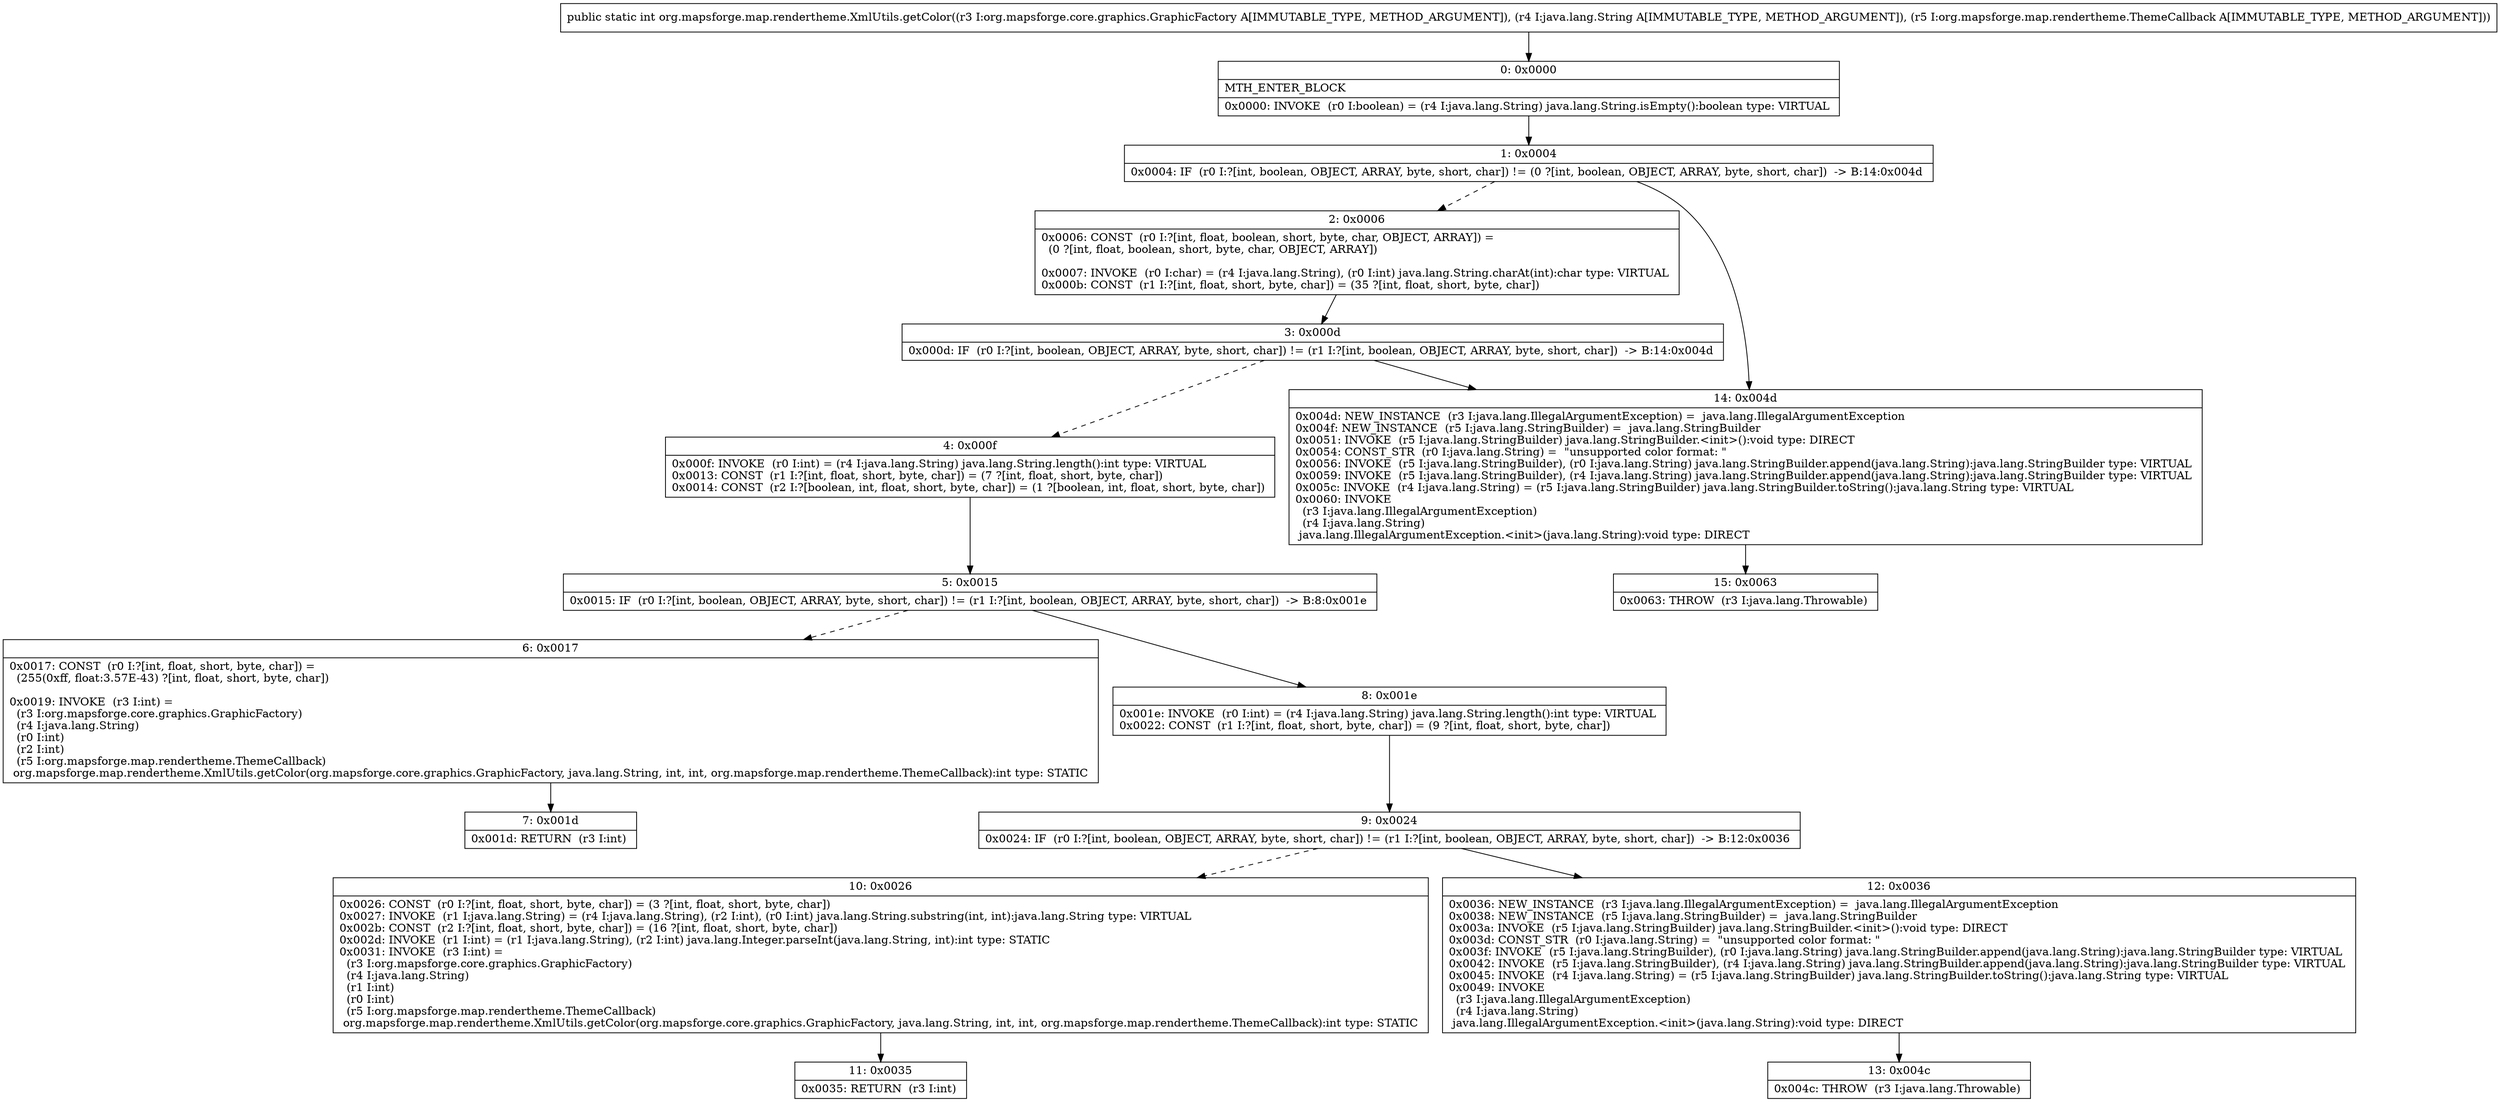 digraph "CFG fororg.mapsforge.map.rendertheme.XmlUtils.getColor(Lorg\/mapsforge\/core\/graphics\/GraphicFactory;Ljava\/lang\/String;Lorg\/mapsforge\/map\/rendertheme\/ThemeCallback;)I" {
Node_0 [shape=record,label="{0\:\ 0x0000|MTH_ENTER_BLOCK\l|0x0000: INVOKE  (r0 I:boolean) = (r4 I:java.lang.String) java.lang.String.isEmpty():boolean type: VIRTUAL \l}"];
Node_1 [shape=record,label="{1\:\ 0x0004|0x0004: IF  (r0 I:?[int, boolean, OBJECT, ARRAY, byte, short, char]) != (0 ?[int, boolean, OBJECT, ARRAY, byte, short, char])  \-\> B:14:0x004d \l}"];
Node_2 [shape=record,label="{2\:\ 0x0006|0x0006: CONST  (r0 I:?[int, float, boolean, short, byte, char, OBJECT, ARRAY]) = \l  (0 ?[int, float, boolean, short, byte, char, OBJECT, ARRAY])\l \l0x0007: INVOKE  (r0 I:char) = (r4 I:java.lang.String), (r0 I:int) java.lang.String.charAt(int):char type: VIRTUAL \l0x000b: CONST  (r1 I:?[int, float, short, byte, char]) = (35 ?[int, float, short, byte, char]) \l}"];
Node_3 [shape=record,label="{3\:\ 0x000d|0x000d: IF  (r0 I:?[int, boolean, OBJECT, ARRAY, byte, short, char]) != (r1 I:?[int, boolean, OBJECT, ARRAY, byte, short, char])  \-\> B:14:0x004d \l}"];
Node_4 [shape=record,label="{4\:\ 0x000f|0x000f: INVOKE  (r0 I:int) = (r4 I:java.lang.String) java.lang.String.length():int type: VIRTUAL \l0x0013: CONST  (r1 I:?[int, float, short, byte, char]) = (7 ?[int, float, short, byte, char]) \l0x0014: CONST  (r2 I:?[boolean, int, float, short, byte, char]) = (1 ?[boolean, int, float, short, byte, char]) \l}"];
Node_5 [shape=record,label="{5\:\ 0x0015|0x0015: IF  (r0 I:?[int, boolean, OBJECT, ARRAY, byte, short, char]) != (r1 I:?[int, boolean, OBJECT, ARRAY, byte, short, char])  \-\> B:8:0x001e \l}"];
Node_6 [shape=record,label="{6\:\ 0x0017|0x0017: CONST  (r0 I:?[int, float, short, byte, char]) = \l  (255(0xff, float:3.57E\-43) ?[int, float, short, byte, char])\l \l0x0019: INVOKE  (r3 I:int) = \l  (r3 I:org.mapsforge.core.graphics.GraphicFactory)\l  (r4 I:java.lang.String)\l  (r0 I:int)\l  (r2 I:int)\l  (r5 I:org.mapsforge.map.rendertheme.ThemeCallback)\l org.mapsforge.map.rendertheme.XmlUtils.getColor(org.mapsforge.core.graphics.GraphicFactory, java.lang.String, int, int, org.mapsforge.map.rendertheme.ThemeCallback):int type: STATIC \l}"];
Node_7 [shape=record,label="{7\:\ 0x001d|0x001d: RETURN  (r3 I:int) \l}"];
Node_8 [shape=record,label="{8\:\ 0x001e|0x001e: INVOKE  (r0 I:int) = (r4 I:java.lang.String) java.lang.String.length():int type: VIRTUAL \l0x0022: CONST  (r1 I:?[int, float, short, byte, char]) = (9 ?[int, float, short, byte, char]) \l}"];
Node_9 [shape=record,label="{9\:\ 0x0024|0x0024: IF  (r0 I:?[int, boolean, OBJECT, ARRAY, byte, short, char]) != (r1 I:?[int, boolean, OBJECT, ARRAY, byte, short, char])  \-\> B:12:0x0036 \l}"];
Node_10 [shape=record,label="{10\:\ 0x0026|0x0026: CONST  (r0 I:?[int, float, short, byte, char]) = (3 ?[int, float, short, byte, char]) \l0x0027: INVOKE  (r1 I:java.lang.String) = (r4 I:java.lang.String), (r2 I:int), (r0 I:int) java.lang.String.substring(int, int):java.lang.String type: VIRTUAL \l0x002b: CONST  (r2 I:?[int, float, short, byte, char]) = (16 ?[int, float, short, byte, char]) \l0x002d: INVOKE  (r1 I:int) = (r1 I:java.lang.String), (r2 I:int) java.lang.Integer.parseInt(java.lang.String, int):int type: STATIC \l0x0031: INVOKE  (r3 I:int) = \l  (r3 I:org.mapsforge.core.graphics.GraphicFactory)\l  (r4 I:java.lang.String)\l  (r1 I:int)\l  (r0 I:int)\l  (r5 I:org.mapsforge.map.rendertheme.ThemeCallback)\l org.mapsforge.map.rendertheme.XmlUtils.getColor(org.mapsforge.core.graphics.GraphicFactory, java.lang.String, int, int, org.mapsforge.map.rendertheme.ThemeCallback):int type: STATIC \l}"];
Node_11 [shape=record,label="{11\:\ 0x0035|0x0035: RETURN  (r3 I:int) \l}"];
Node_12 [shape=record,label="{12\:\ 0x0036|0x0036: NEW_INSTANCE  (r3 I:java.lang.IllegalArgumentException) =  java.lang.IllegalArgumentException \l0x0038: NEW_INSTANCE  (r5 I:java.lang.StringBuilder) =  java.lang.StringBuilder \l0x003a: INVOKE  (r5 I:java.lang.StringBuilder) java.lang.StringBuilder.\<init\>():void type: DIRECT \l0x003d: CONST_STR  (r0 I:java.lang.String) =  \"unsupported color format: \" \l0x003f: INVOKE  (r5 I:java.lang.StringBuilder), (r0 I:java.lang.String) java.lang.StringBuilder.append(java.lang.String):java.lang.StringBuilder type: VIRTUAL \l0x0042: INVOKE  (r5 I:java.lang.StringBuilder), (r4 I:java.lang.String) java.lang.StringBuilder.append(java.lang.String):java.lang.StringBuilder type: VIRTUAL \l0x0045: INVOKE  (r4 I:java.lang.String) = (r5 I:java.lang.StringBuilder) java.lang.StringBuilder.toString():java.lang.String type: VIRTUAL \l0x0049: INVOKE  \l  (r3 I:java.lang.IllegalArgumentException)\l  (r4 I:java.lang.String)\l java.lang.IllegalArgumentException.\<init\>(java.lang.String):void type: DIRECT \l}"];
Node_13 [shape=record,label="{13\:\ 0x004c|0x004c: THROW  (r3 I:java.lang.Throwable) \l}"];
Node_14 [shape=record,label="{14\:\ 0x004d|0x004d: NEW_INSTANCE  (r3 I:java.lang.IllegalArgumentException) =  java.lang.IllegalArgumentException \l0x004f: NEW_INSTANCE  (r5 I:java.lang.StringBuilder) =  java.lang.StringBuilder \l0x0051: INVOKE  (r5 I:java.lang.StringBuilder) java.lang.StringBuilder.\<init\>():void type: DIRECT \l0x0054: CONST_STR  (r0 I:java.lang.String) =  \"unsupported color format: \" \l0x0056: INVOKE  (r5 I:java.lang.StringBuilder), (r0 I:java.lang.String) java.lang.StringBuilder.append(java.lang.String):java.lang.StringBuilder type: VIRTUAL \l0x0059: INVOKE  (r5 I:java.lang.StringBuilder), (r4 I:java.lang.String) java.lang.StringBuilder.append(java.lang.String):java.lang.StringBuilder type: VIRTUAL \l0x005c: INVOKE  (r4 I:java.lang.String) = (r5 I:java.lang.StringBuilder) java.lang.StringBuilder.toString():java.lang.String type: VIRTUAL \l0x0060: INVOKE  \l  (r3 I:java.lang.IllegalArgumentException)\l  (r4 I:java.lang.String)\l java.lang.IllegalArgumentException.\<init\>(java.lang.String):void type: DIRECT \l}"];
Node_15 [shape=record,label="{15\:\ 0x0063|0x0063: THROW  (r3 I:java.lang.Throwable) \l}"];
MethodNode[shape=record,label="{public static int org.mapsforge.map.rendertheme.XmlUtils.getColor((r3 I:org.mapsforge.core.graphics.GraphicFactory A[IMMUTABLE_TYPE, METHOD_ARGUMENT]), (r4 I:java.lang.String A[IMMUTABLE_TYPE, METHOD_ARGUMENT]), (r5 I:org.mapsforge.map.rendertheme.ThemeCallback A[IMMUTABLE_TYPE, METHOD_ARGUMENT])) }"];
MethodNode -> Node_0;
Node_0 -> Node_1;
Node_1 -> Node_2[style=dashed];
Node_1 -> Node_14;
Node_2 -> Node_3;
Node_3 -> Node_4[style=dashed];
Node_3 -> Node_14;
Node_4 -> Node_5;
Node_5 -> Node_6[style=dashed];
Node_5 -> Node_8;
Node_6 -> Node_7;
Node_8 -> Node_9;
Node_9 -> Node_10[style=dashed];
Node_9 -> Node_12;
Node_10 -> Node_11;
Node_12 -> Node_13;
Node_14 -> Node_15;
}

